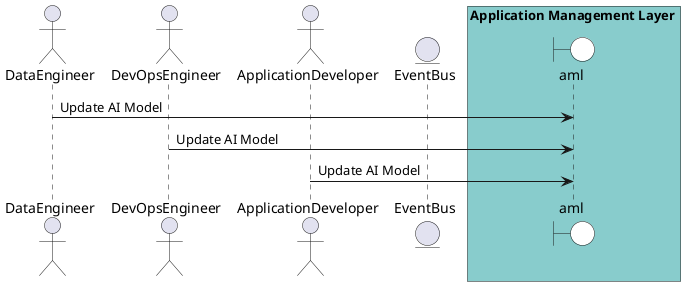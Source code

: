 @startuml

actor "DataEngineer"

actor "DevOpsEngineer"

actor "ApplicationDeveloper"


entity EventBus

box Application Management Layer #88cccc
    boundary aml #white
end box



"DataEngineer" -> aml: Update AI Model


"DevOpsEngineer" -> aml: Update AI Model


"ApplicationDeveloper" -> aml: Update AI Model



@enduml
